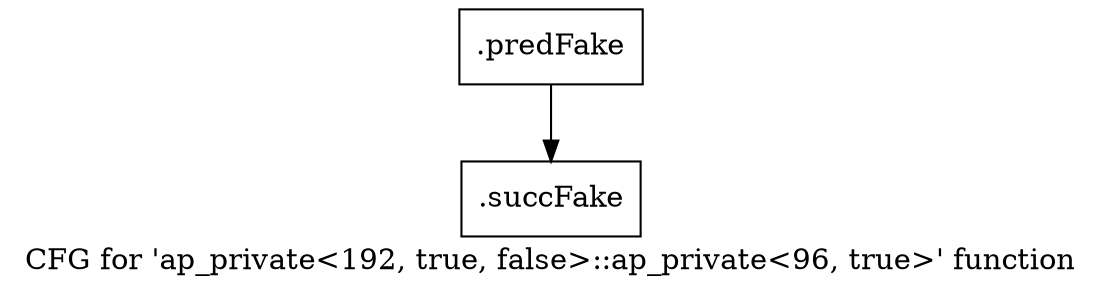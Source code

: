 digraph "CFG for 'ap_private\<192, true, false\>::ap_private\<96, true\>' function" {
	label="CFG for 'ap_private\<192, true, false\>::ap_private\<96, true\>' function";

	Node0x5fae9b0 [shape=record,filename="",linenumber="",label="{.predFake}"];
	Node0x5fae9b0 -> Node0x6315d50[ callList="" memoryops="" filename="/mnt/xilinx/Vitis_HLS/2021.2/include/etc/ap_private.h" execusionnum="2"];
	Node0x6315d50 [shape=record,filename="/mnt/xilinx/Vitis_HLS/2021.2/include/etc/ap_private.h",linenumber="3405",label="{.succFake}"];
}
